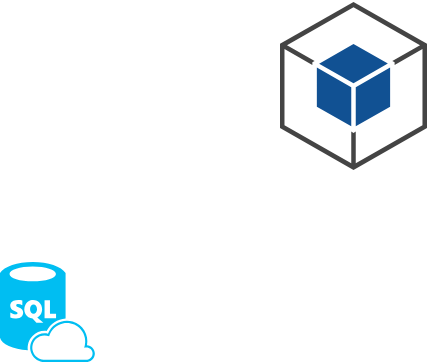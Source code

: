 <mxfile version="22.1.9" type="github">
  <diagram name="Page-1" id="aKkkLzMY0BgT35kmP0Dj">
    <mxGraphModel dx="1434" dy="760" grid="1" gridSize="10" guides="1" tooltips="1" connect="1" arrows="1" fold="1" page="1" pageScale="1" pageWidth="850" pageHeight="1100" math="0" shadow="0">
      <root>
        <mxCell id="0" />
        <mxCell id="1" parent="0" />
        <mxCell id="uV8B0szw7RIuDaI73JBP-1" value="" style="verticalLabelPosition=bottom;html=1;verticalAlign=top;align=center;strokeColor=none;fillColor=#00BEF2;shape=mxgraph.azure.sql_database_sql_azure;" vertex="1" parent="1">
          <mxGeometry x="330" y="410" width="47.5" height="50" as="geometry" />
        </mxCell>
        <mxCell id="uV8B0szw7RIuDaI73JBP-2" value="" style="outlineConnect=0;dashed=0;verticalLabelPosition=bottom;verticalAlign=top;align=center;html=1;shape=mxgraph.aws3.android;fillColor=#115193;gradientColor=none;" vertex="1" parent="1">
          <mxGeometry x="470" y="280" width="73.5" height="84" as="geometry" />
        </mxCell>
      </root>
    </mxGraphModel>
  </diagram>
</mxfile>
